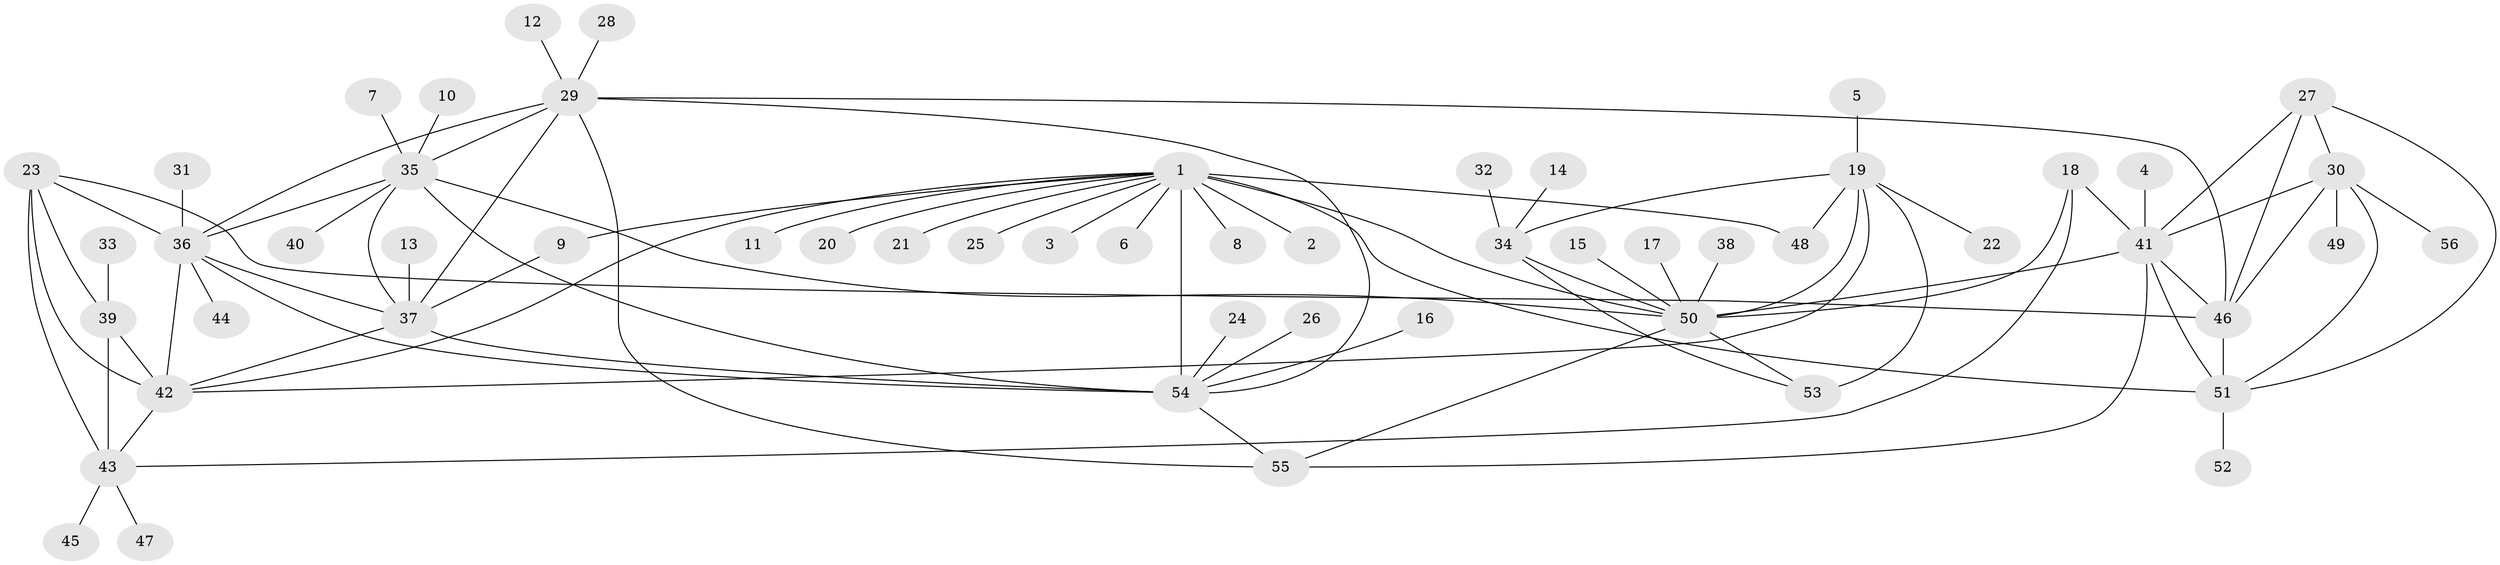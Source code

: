 // original degree distribution, {9: 0.046296296296296294, 6: 0.05555555555555555, 8: 0.046296296296296294, 10: 0.037037037037037035, 5: 0.018518518518518517, 7: 0.018518518518518517, 14: 0.009259259259259259, 4: 0.018518518518518517, 1: 0.6296296296296297, 2: 0.09259259259259259, 3: 0.027777777777777776}
// Generated by graph-tools (version 1.1) at 2025/50/03/09/25 03:50:29]
// undirected, 56 vertices, 88 edges
graph export_dot {
graph [start="1"]
  node [color=gray90,style=filled];
  1;
  2;
  3;
  4;
  5;
  6;
  7;
  8;
  9;
  10;
  11;
  12;
  13;
  14;
  15;
  16;
  17;
  18;
  19;
  20;
  21;
  22;
  23;
  24;
  25;
  26;
  27;
  28;
  29;
  30;
  31;
  32;
  33;
  34;
  35;
  36;
  37;
  38;
  39;
  40;
  41;
  42;
  43;
  44;
  45;
  46;
  47;
  48;
  49;
  50;
  51;
  52;
  53;
  54;
  55;
  56;
  1 -- 2 [weight=1.0];
  1 -- 3 [weight=1.0];
  1 -- 6 [weight=1.0];
  1 -- 8 [weight=1.0];
  1 -- 9 [weight=1.0];
  1 -- 11 [weight=1.0];
  1 -- 20 [weight=1.0];
  1 -- 21 [weight=1.0];
  1 -- 25 [weight=1.0];
  1 -- 42 [weight=1.0];
  1 -- 48 [weight=1.0];
  1 -- 50 [weight=1.0];
  1 -- 51 [weight=1.0];
  1 -- 54 [weight=4.0];
  4 -- 41 [weight=1.0];
  5 -- 19 [weight=1.0];
  7 -- 35 [weight=1.0];
  9 -- 37 [weight=1.0];
  10 -- 35 [weight=1.0];
  12 -- 29 [weight=1.0];
  13 -- 37 [weight=1.0];
  14 -- 34 [weight=1.0];
  15 -- 50 [weight=1.0];
  16 -- 54 [weight=1.0];
  17 -- 50 [weight=1.0];
  18 -- 41 [weight=1.0];
  18 -- 43 [weight=1.0];
  18 -- 50 [weight=1.0];
  19 -- 22 [weight=1.0];
  19 -- 34 [weight=2.0];
  19 -- 42 [weight=1.0];
  19 -- 48 [weight=1.0];
  19 -- 50 [weight=2.0];
  19 -- 53 [weight=2.0];
  23 -- 36 [weight=1.0];
  23 -- 39 [weight=1.0];
  23 -- 42 [weight=1.0];
  23 -- 43 [weight=2.0];
  23 -- 46 [weight=1.0];
  24 -- 54 [weight=1.0];
  26 -- 54 [weight=1.0];
  27 -- 30 [weight=1.0];
  27 -- 41 [weight=1.0];
  27 -- 46 [weight=1.0];
  27 -- 51 [weight=1.0];
  28 -- 29 [weight=1.0];
  29 -- 35 [weight=1.0];
  29 -- 36 [weight=1.0];
  29 -- 37 [weight=1.0];
  29 -- 46 [weight=1.0];
  29 -- 54 [weight=1.0];
  29 -- 55 [weight=1.0];
  30 -- 41 [weight=1.0];
  30 -- 46 [weight=1.0];
  30 -- 49 [weight=1.0];
  30 -- 51 [weight=1.0];
  30 -- 56 [weight=1.0];
  31 -- 36 [weight=1.0];
  32 -- 34 [weight=1.0];
  33 -- 39 [weight=1.0];
  34 -- 50 [weight=1.0];
  34 -- 53 [weight=1.0];
  35 -- 36 [weight=1.0];
  35 -- 37 [weight=1.0];
  35 -- 40 [weight=1.0];
  35 -- 50 [weight=1.0];
  35 -- 54 [weight=1.0];
  36 -- 37 [weight=1.0];
  36 -- 42 [weight=1.0];
  36 -- 44 [weight=1.0];
  36 -- 54 [weight=1.0];
  37 -- 42 [weight=1.0];
  37 -- 54 [weight=1.0];
  38 -- 50 [weight=1.0];
  39 -- 42 [weight=1.0];
  39 -- 43 [weight=2.0];
  41 -- 46 [weight=1.0];
  41 -- 50 [weight=1.0];
  41 -- 51 [weight=1.0];
  41 -- 55 [weight=1.0];
  42 -- 43 [weight=2.0];
  43 -- 45 [weight=1.0];
  43 -- 47 [weight=1.0];
  46 -- 51 [weight=1.0];
  50 -- 53 [weight=1.0];
  50 -- 55 [weight=1.0];
  51 -- 52 [weight=1.0];
  54 -- 55 [weight=1.0];
}

